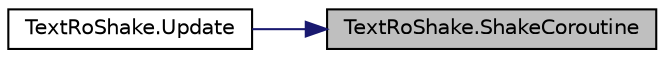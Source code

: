 digraph "TextRoShake.ShakeCoroutine"
{
 // LATEX_PDF_SIZE
  edge [fontname="Helvetica",fontsize="10",labelfontname="Helvetica",labelfontsize="10"];
  node [fontname="Helvetica",fontsize="10",shape=record];
  rankdir="RL";
  Node1 [label="TextRoShake.ShakeCoroutine",height=0.2,width=0.4,color="black", fillcolor="grey75", style="filled", fontcolor="black",tooltip=" "];
  Node1 -> Node2 [dir="back",color="midnightblue",fontsize="10",style="solid",fontname="Helvetica"];
  Node2 [label="TextRoShake.Update",height=0.2,width=0.4,color="black", fillcolor="white", style="filled",URL="$class_text_ro_shake.html#a728b9ae264f7139466602732a17369ff",tooltip=" "];
}
